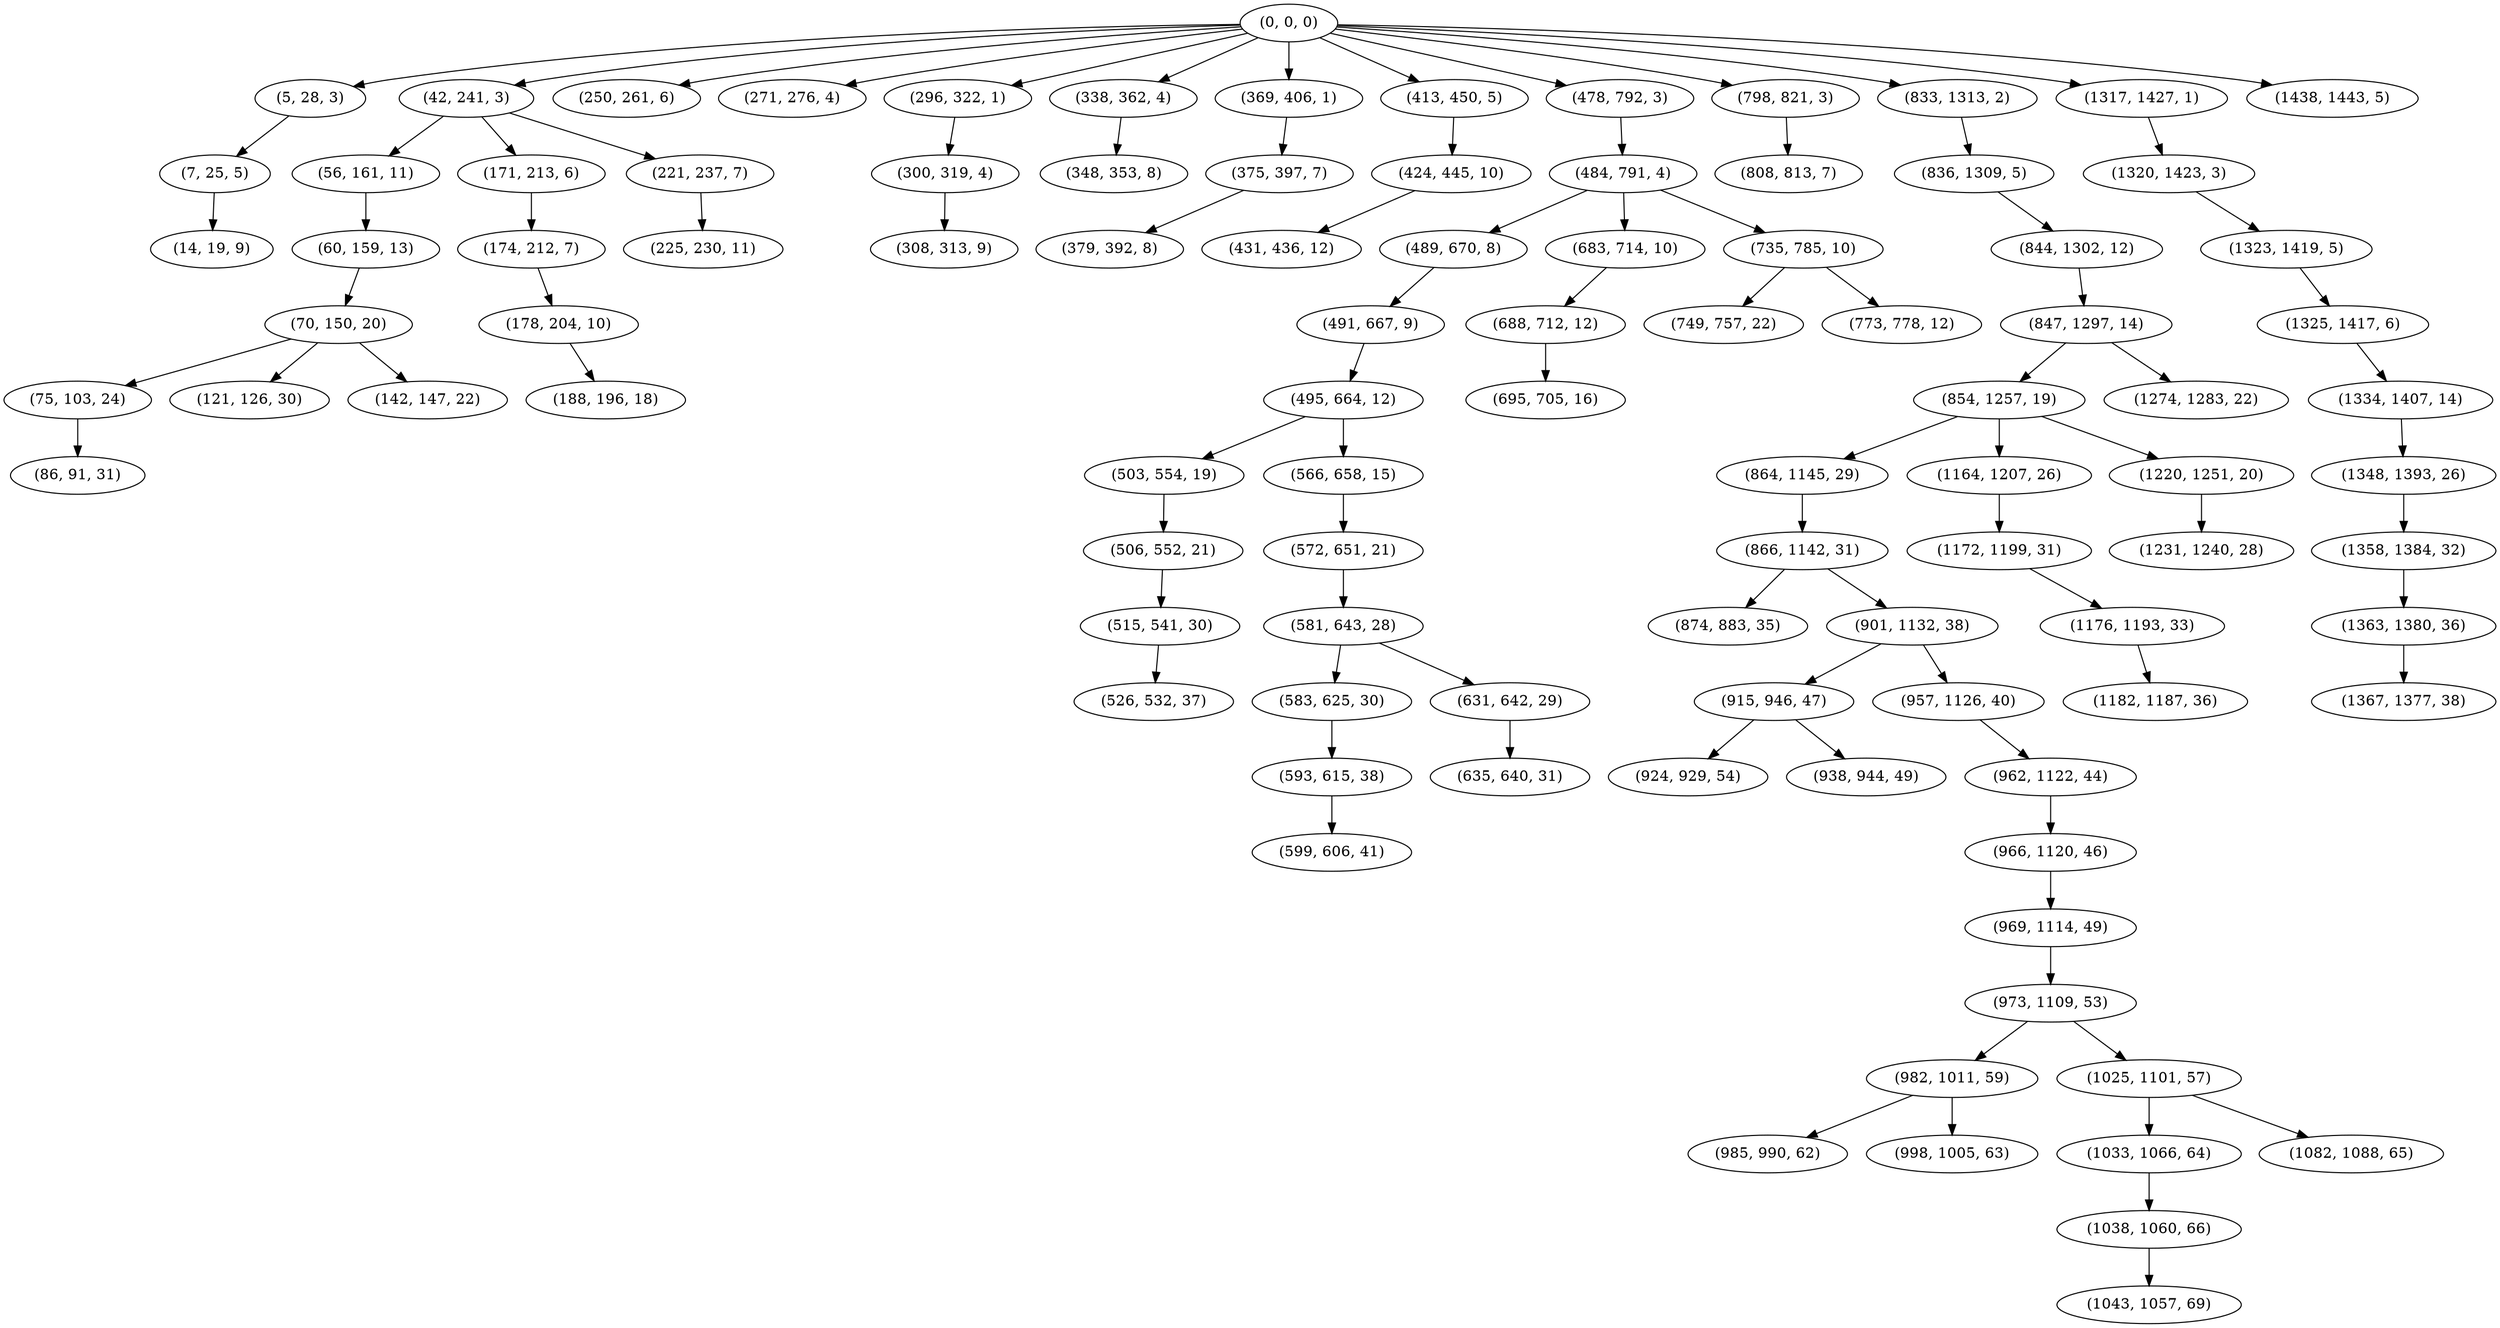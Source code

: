 digraph tree {
    "(0, 0, 0)";
    "(5, 28, 3)";
    "(7, 25, 5)";
    "(14, 19, 9)";
    "(42, 241, 3)";
    "(56, 161, 11)";
    "(60, 159, 13)";
    "(70, 150, 20)";
    "(75, 103, 24)";
    "(86, 91, 31)";
    "(121, 126, 30)";
    "(142, 147, 22)";
    "(171, 213, 6)";
    "(174, 212, 7)";
    "(178, 204, 10)";
    "(188, 196, 18)";
    "(221, 237, 7)";
    "(225, 230, 11)";
    "(250, 261, 6)";
    "(271, 276, 4)";
    "(296, 322, 1)";
    "(300, 319, 4)";
    "(308, 313, 9)";
    "(338, 362, 4)";
    "(348, 353, 8)";
    "(369, 406, 1)";
    "(375, 397, 7)";
    "(379, 392, 8)";
    "(413, 450, 5)";
    "(424, 445, 10)";
    "(431, 436, 12)";
    "(478, 792, 3)";
    "(484, 791, 4)";
    "(489, 670, 8)";
    "(491, 667, 9)";
    "(495, 664, 12)";
    "(503, 554, 19)";
    "(506, 552, 21)";
    "(515, 541, 30)";
    "(526, 532, 37)";
    "(566, 658, 15)";
    "(572, 651, 21)";
    "(581, 643, 28)";
    "(583, 625, 30)";
    "(593, 615, 38)";
    "(599, 606, 41)";
    "(631, 642, 29)";
    "(635, 640, 31)";
    "(683, 714, 10)";
    "(688, 712, 12)";
    "(695, 705, 16)";
    "(735, 785, 10)";
    "(749, 757, 22)";
    "(773, 778, 12)";
    "(798, 821, 3)";
    "(808, 813, 7)";
    "(833, 1313, 2)";
    "(836, 1309, 5)";
    "(844, 1302, 12)";
    "(847, 1297, 14)";
    "(854, 1257, 19)";
    "(864, 1145, 29)";
    "(866, 1142, 31)";
    "(874, 883, 35)";
    "(901, 1132, 38)";
    "(915, 946, 47)";
    "(924, 929, 54)";
    "(938, 944, 49)";
    "(957, 1126, 40)";
    "(962, 1122, 44)";
    "(966, 1120, 46)";
    "(969, 1114, 49)";
    "(973, 1109, 53)";
    "(982, 1011, 59)";
    "(985, 990, 62)";
    "(998, 1005, 63)";
    "(1025, 1101, 57)";
    "(1033, 1066, 64)";
    "(1038, 1060, 66)";
    "(1043, 1057, 69)";
    "(1082, 1088, 65)";
    "(1164, 1207, 26)";
    "(1172, 1199, 31)";
    "(1176, 1193, 33)";
    "(1182, 1187, 36)";
    "(1220, 1251, 20)";
    "(1231, 1240, 28)";
    "(1274, 1283, 22)";
    "(1317, 1427, 1)";
    "(1320, 1423, 3)";
    "(1323, 1419, 5)";
    "(1325, 1417, 6)";
    "(1334, 1407, 14)";
    "(1348, 1393, 26)";
    "(1358, 1384, 32)";
    "(1363, 1380, 36)";
    "(1367, 1377, 38)";
    "(1438, 1443, 5)";
    "(0, 0, 0)" -> "(5, 28, 3)";
    "(0, 0, 0)" -> "(42, 241, 3)";
    "(0, 0, 0)" -> "(250, 261, 6)";
    "(0, 0, 0)" -> "(271, 276, 4)";
    "(0, 0, 0)" -> "(296, 322, 1)";
    "(0, 0, 0)" -> "(338, 362, 4)";
    "(0, 0, 0)" -> "(369, 406, 1)";
    "(0, 0, 0)" -> "(413, 450, 5)";
    "(0, 0, 0)" -> "(478, 792, 3)";
    "(0, 0, 0)" -> "(798, 821, 3)";
    "(0, 0, 0)" -> "(833, 1313, 2)";
    "(0, 0, 0)" -> "(1317, 1427, 1)";
    "(0, 0, 0)" -> "(1438, 1443, 5)";
    "(5, 28, 3)" -> "(7, 25, 5)";
    "(7, 25, 5)" -> "(14, 19, 9)";
    "(42, 241, 3)" -> "(56, 161, 11)";
    "(42, 241, 3)" -> "(171, 213, 6)";
    "(42, 241, 3)" -> "(221, 237, 7)";
    "(56, 161, 11)" -> "(60, 159, 13)";
    "(60, 159, 13)" -> "(70, 150, 20)";
    "(70, 150, 20)" -> "(75, 103, 24)";
    "(70, 150, 20)" -> "(121, 126, 30)";
    "(70, 150, 20)" -> "(142, 147, 22)";
    "(75, 103, 24)" -> "(86, 91, 31)";
    "(171, 213, 6)" -> "(174, 212, 7)";
    "(174, 212, 7)" -> "(178, 204, 10)";
    "(178, 204, 10)" -> "(188, 196, 18)";
    "(221, 237, 7)" -> "(225, 230, 11)";
    "(296, 322, 1)" -> "(300, 319, 4)";
    "(300, 319, 4)" -> "(308, 313, 9)";
    "(338, 362, 4)" -> "(348, 353, 8)";
    "(369, 406, 1)" -> "(375, 397, 7)";
    "(375, 397, 7)" -> "(379, 392, 8)";
    "(413, 450, 5)" -> "(424, 445, 10)";
    "(424, 445, 10)" -> "(431, 436, 12)";
    "(478, 792, 3)" -> "(484, 791, 4)";
    "(484, 791, 4)" -> "(489, 670, 8)";
    "(484, 791, 4)" -> "(683, 714, 10)";
    "(484, 791, 4)" -> "(735, 785, 10)";
    "(489, 670, 8)" -> "(491, 667, 9)";
    "(491, 667, 9)" -> "(495, 664, 12)";
    "(495, 664, 12)" -> "(503, 554, 19)";
    "(495, 664, 12)" -> "(566, 658, 15)";
    "(503, 554, 19)" -> "(506, 552, 21)";
    "(506, 552, 21)" -> "(515, 541, 30)";
    "(515, 541, 30)" -> "(526, 532, 37)";
    "(566, 658, 15)" -> "(572, 651, 21)";
    "(572, 651, 21)" -> "(581, 643, 28)";
    "(581, 643, 28)" -> "(583, 625, 30)";
    "(581, 643, 28)" -> "(631, 642, 29)";
    "(583, 625, 30)" -> "(593, 615, 38)";
    "(593, 615, 38)" -> "(599, 606, 41)";
    "(631, 642, 29)" -> "(635, 640, 31)";
    "(683, 714, 10)" -> "(688, 712, 12)";
    "(688, 712, 12)" -> "(695, 705, 16)";
    "(735, 785, 10)" -> "(749, 757, 22)";
    "(735, 785, 10)" -> "(773, 778, 12)";
    "(798, 821, 3)" -> "(808, 813, 7)";
    "(833, 1313, 2)" -> "(836, 1309, 5)";
    "(836, 1309, 5)" -> "(844, 1302, 12)";
    "(844, 1302, 12)" -> "(847, 1297, 14)";
    "(847, 1297, 14)" -> "(854, 1257, 19)";
    "(847, 1297, 14)" -> "(1274, 1283, 22)";
    "(854, 1257, 19)" -> "(864, 1145, 29)";
    "(854, 1257, 19)" -> "(1164, 1207, 26)";
    "(854, 1257, 19)" -> "(1220, 1251, 20)";
    "(864, 1145, 29)" -> "(866, 1142, 31)";
    "(866, 1142, 31)" -> "(874, 883, 35)";
    "(866, 1142, 31)" -> "(901, 1132, 38)";
    "(901, 1132, 38)" -> "(915, 946, 47)";
    "(901, 1132, 38)" -> "(957, 1126, 40)";
    "(915, 946, 47)" -> "(924, 929, 54)";
    "(915, 946, 47)" -> "(938, 944, 49)";
    "(957, 1126, 40)" -> "(962, 1122, 44)";
    "(962, 1122, 44)" -> "(966, 1120, 46)";
    "(966, 1120, 46)" -> "(969, 1114, 49)";
    "(969, 1114, 49)" -> "(973, 1109, 53)";
    "(973, 1109, 53)" -> "(982, 1011, 59)";
    "(973, 1109, 53)" -> "(1025, 1101, 57)";
    "(982, 1011, 59)" -> "(985, 990, 62)";
    "(982, 1011, 59)" -> "(998, 1005, 63)";
    "(1025, 1101, 57)" -> "(1033, 1066, 64)";
    "(1025, 1101, 57)" -> "(1082, 1088, 65)";
    "(1033, 1066, 64)" -> "(1038, 1060, 66)";
    "(1038, 1060, 66)" -> "(1043, 1057, 69)";
    "(1164, 1207, 26)" -> "(1172, 1199, 31)";
    "(1172, 1199, 31)" -> "(1176, 1193, 33)";
    "(1176, 1193, 33)" -> "(1182, 1187, 36)";
    "(1220, 1251, 20)" -> "(1231, 1240, 28)";
    "(1317, 1427, 1)" -> "(1320, 1423, 3)";
    "(1320, 1423, 3)" -> "(1323, 1419, 5)";
    "(1323, 1419, 5)" -> "(1325, 1417, 6)";
    "(1325, 1417, 6)" -> "(1334, 1407, 14)";
    "(1334, 1407, 14)" -> "(1348, 1393, 26)";
    "(1348, 1393, 26)" -> "(1358, 1384, 32)";
    "(1358, 1384, 32)" -> "(1363, 1380, 36)";
    "(1363, 1380, 36)" -> "(1367, 1377, 38)";
}
